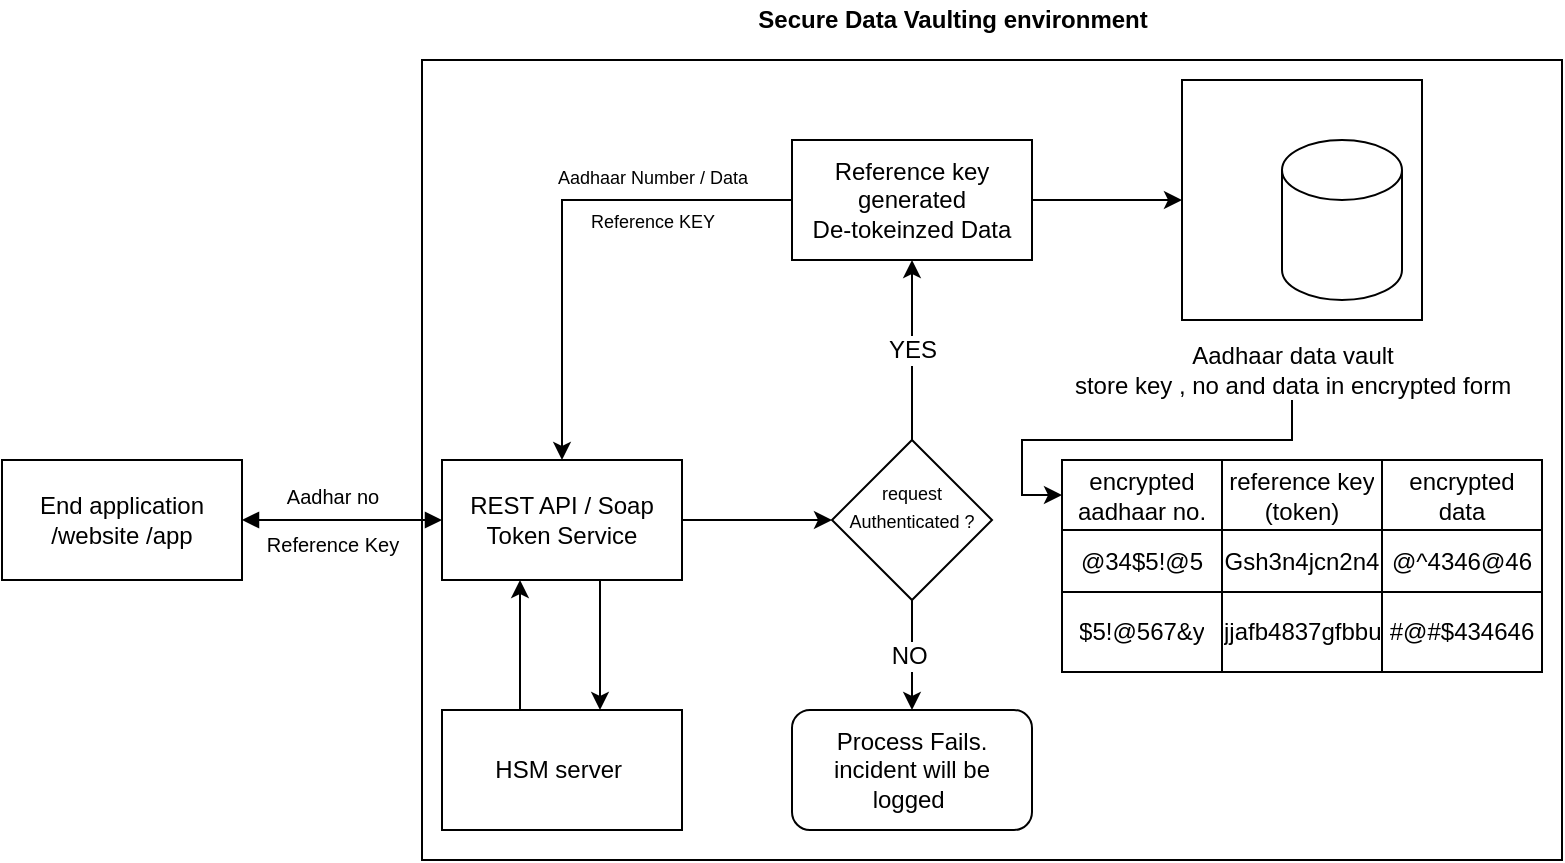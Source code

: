 <mxfile version="17.2.4" type="github"><diagram id="60D864Mp12cOkWGrsAWb" name="Page-1"><mxGraphModel dx="1113" dy="506" grid="1" gridSize="10" guides="1" tooltips="1" connect="1" arrows="1" fold="1" page="1" pageScale="1" pageWidth="827" pageHeight="1169" math="0" shadow="0"><root><mxCell id="0"/><mxCell id="1" parent="0"/><mxCell id="4gj3Y8MqfMDZBSwviN-7-7" value="" style="rounded=0;whiteSpace=wrap;html=1;shadow=0;" vertex="1" parent="1"><mxGeometry x="210" y="200" width="570" height="400" as="geometry"/></mxCell><mxCell id="4gj3Y8MqfMDZBSwviN-7-20" style="edgeStyle=orthogonalEdgeStyle;rounded=0;orthogonalLoop=1;jettySize=auto;html=1;fontFamily=Helvetica;fontSize=12;fontColor=default;" edge="1" parent="1"><mxGeometry relative="1" as="geometry"><mxPoint x="259" y="525" as="sourcePoint"/><mxPoint x="259" y="460" as="targetPoint"/></mxGeometry></mxCell><mxCell id="4gj3Y8MqfMDZBSwviN-7-10" value="HSM server&amp;nbsp;" style="rounded=0;whiteSpace=wrap;html=1;shadow=0;" vertex="1" parent="1"><mxGeometry x="220" y="525" width="120" height="60" as="geometry"/></mxCell><mxCell id="4gj3Y8MqfMDZBSwviN-7-21" style="edgeStyle=orthogonalEdgeStyle;rounded=0;orthogonalLoop=1;jettySize=auto;html=1;fontFamily=Helvetica;fontSize=12;fontColor=default;" edge="1" parent="1"><mxGeometry relative="1" as="geometry"><mxPoint x="299" y="460" as="sourcePoint"/><mxPoint x="299" y="525" as="targetPoint"/></mxGeometry></mxCell><mxCell id="4gj3Y8MqfMDZBSwviN-7-22" style="edgeStyle=orthogonalEdgeStyle;rounded=0;orthogonalLoop=1;jettySize=auto;html=1;fontFamily=Helvetica;fontSize=12;fontColor=default;" edge="1" parent="1" source="4gj3Y8MqfMDZBSwviN-7-11" target="4gj3Y8MqfMDZBSwviN-7-12"><mxGeometry relative="1" as="geometry"/></mxCell><mxCell id="4gj3Y8MqfMDZBSwviN-7-11" value="REST API / Soap&lt;br&gt;Token Service" style="rounded=0;whiteSpace=wrap;html=1;shadow=0;" vertex="1" parent="1"><mxGeometry x="220" y="400" width="120" height="60" as="geometry"/></mxCell><mxCell id="4gj3Y8MqfMDZBSwviN-7-23" value="NO&amp;nbsp;" style="edgeStyle=orthogonalEdgeStyle;rounded=0;orthogonalLoop=1;jettySize=auto;html=1;fontFamily=Helvetica;fontSize=12;fontColor=default;" edge="1" parent="1" source="4gj3Y8MqfMDZBSwviN-7-12" target="4gj3Y8MqfMDZBSwviN-7-13"><mxGeometry relative="1" as="geometry"/></mxCell><mxCell id="4gj3Y8MqfMDZBSwviN-7-24" value="YES" style="edgeStyle=orthogonalEdgeStyle;rounded=0;orthogonalLoop=1;jettySize=auto;html=1;fontFamily=Helvetica;fontSize=12;fontColor=default;" edge="1" parent="1" source="4gj3Y8MqfMDZBSwviN-7-12" target="4gj3Y8MqfMDZBSwviN-7-14"><mxGeometry relative="1" as="geometry"/></mxCell><mxCell id="4gj3Y8MqfMDZBSwviN-7-12" value="&lt;font style=&quot;font-size: 9px&quot;&gt;request Authenticated ?&lt;br&gt;&lt;br&gt;&lt;/font&gt;" style="rhombus;whiteSpace=wrap;html=1;shadow=0;" vertex="1" parent="1"><mxGeometry x="415" y="390" width="80" height="80" as="geometry"/></mxCell><mxCell id="4gj3Y8MqfMDZBSwviN-7-13" value="Process Fails.&lt;br&gt;incident will be logged&amp;nbsp;" style="rounded=1;whiteSpace=wrap;html=1;shadow=0;" vertex="1" parent="1"><mxGeometry x="395" y="525" width="120" height="60" as="geometry"/></mxCell><mxCell id="4gj3Y8MqfMDZBSwviN-7-26" style="edgeStyle=orthogonalEdgeStyle;rounded=0;orthogonalLoop=1;jettySize=auto;html=1;fontFamily=Helvetica;fontSize=12;fontColor=default;" edge="1" parent="1" source="4gj3Y8MqfMDZBSwviN-7-14" target="4gj3Y8MqfMDZBSwviN-7-16"><mxGeometry relative="1" as="geometry"/></mxCell><mxCell id="4gj3Y8MqfMDZBSwviN-7-61" style="edgeStyle=orthogonalEdgeStyle;rounded=0;orthogonalLoop=1;jettySize=auto;html=1;fontFamily=Helvetica;fontSize=9;fontColor=default;" edge="1" parent="1" source="4gj3Y8MqfMDZBSwviN-7-14" target="4gj3Y8MqfMDZBSwviN-7-11"><mxGeometry relative="1" as="geometry"/></mxCell><mxCell id="4gj3Y8MqfMDZBSwviN-7-14" value="Reference key generated&lt;br&gt;De-tokeinzed Data" style="rounded=0;whiteSpace=wrap;html=1;shadow=0;" vertex="1" parent="1"><mxGeometry x="395" y="240" width="120" height="60" as="geometry"/></mxCell><mxCell id="4gj3Y8MqfMDZBSwviN-7-17" value="" style="group;fillColor=#f5f5f5;gradientColor=#B3B3B3;strokeColor=#666666;" vertex="1" connectable="0" parent="1"><mxGeometry x="590" y="210" width="120" height="120" as="geometry"/></mxCell><mxCell id="4gj3Y8MqfMDZBSwviN-7-16" value="" style="rounded=0;whiteSpace=wrap;html=1;shadow=0;" vertex="1" parent="4gj3Y8MqfMDZBSwviN-7-17"><mxGeometry width="120" height="120" as="geometry"/></mxCell><mxCell id="4gj3Y8MqfMDZBSwviN-7-15" value="" style="shape=cylinder3;whiteSpace=wrap;html=1;boundedLbl=1;backgroundOutline=1;size=15;shadow=0;" vertex="1" parent="4gj3Y8MqfMDZBSwviN-7-17"><mxGeometry x="50" y="30" width="60" height="80" as="geometry"/></mxCell><mxCell id="4gj3Y8MqfMDZBSwviN-7-69" style="edgeStyle=orthogonalEdgeStyle;rounded=0;orthogonalLoop=1;jettySize=auto;html=1;fontFamily=Helvetica;fontSize=9;fontColor=default;startArrow=block;startFill=1;endArrow=block;endFill=1;" edge="1" parent="1" source="4gj3Y8MqfMDZBSwviN-7-27" target="4gj3Y8MqfMDZBSwviN-7-11"><mxGeometry relative="1" as="geometry"/></mxCell><mxCell id="4gj3Y8MqfMDZBSwviN-7-27" value="End application /website /app" style="rounded=0;whiteSpace=wrap;html=1;shadow=0;fontFamily=Helvetica;fontSize=12;fontColor=default;strokeColor=default;fillColor=default;" vertex="1" parent="1"><mxGeometry y="400" width="120" height="60" as="geometry"/></mxCell><mxCell id="4gj3Y8MqfMDZBSwviN-7-46" value="" style="shape=table;startSize=0;container=1;collapsible=0;childLayout=tableLayout;fontStyle=1;align=center;rounded=0;shadow=0;fontFamily=Helvetica;fontSize=12;fontColor=default;strokeColor=default;fillColor=default;html=1;" vertex="1" parent="1"><mxGeometry x="530" y="400" width="240" height="106" as="geometry"/></mxCell><mxCell id="4gj3Y8MqfMDZBSwviN-7-47" value="" style="shape=tableRow;horizontal=0;startSize=0;swimlaneHead=0;swimlaneBody=0;top=0;left=0;bottom=0;right=0;collapsible=0;dropTarget=0;fillColor=none;points=[[0,0.5],[1,0.5]];portConstraint=eastwest;rounded=0;shadow=0;fontFamily=Helvetica;fontSize=12;fontColor=default;strokeColor=default;html=1;" vertex="1" parent="4gj3Y8MqfMDZBSwviN-7-46"><mxGeometry width="240" height="35" as="geometry"/></mxCell><mxCell id="4gj3Y8MqfMDZBSwviN-7-48" value="encrypted aadhaar no." style="shape=partialRectangle;html=1;whiteSpace=wrap;connectable=0;fillColor=none;top=0;left=0;bottom=0;right=0;overflow=hidden;rounded=0;shadow=0;fontFamily=Helvetica;fontSize=12;fontColor=default;strokeColor=default;" vertex="1" parent="4gj3Y8MqfMDZBSwviN-7-47"><mxGeometry width="80" height="35" as="geometry"><mxRectangle width="80" height="35" as="alternateBounds"/></mxGeometry></mxCell><mxCell id="4gj3Y8MqfMDZBSwviN-7-49" value="reference key&lt;br&gt;(token)" style="shape=partialRectangle;html=1;whiteSpace=wrap;connectable=0;fillColor=none;top=0;left=0;bottom=0;right=0;overflow=hidden;rounded=0;shadow=0;fontFamily=Helvetica;fontSize=12;fontColor=default;strokeColor=default;" vertex="1" parent="4gj3Y8MqfMDZBSwviN-7-47"><mxGeometry x="80" width="80" height="35" as="geometry"><mxRectangle width="80" height="35" as="alternateBounds"/></mxGeometry></mxCell><mxCell id="4gj3Y8MqfMDZBSwviN-7-50" value="encrypted data" style="shape=partialRectangle;html=1;whiteSpace=wrap;connectable=0;fillColor=none;top=0;left=0;bottom=0;right=0;overflow=hidden;rounded=0;shadow=0;fontFamily=Helvetica;fontSize=12;fontColor=default;strokeColor=default;" vertex="1" parent="4gj3Y8MqfMDZBSwviN-7-47"><mxGeometry x="160" width="80" height="35" as="geometry"><mxRectangle width="80" height="35" as="alternateBounds"/></mxGeometry></mxCell><mxCell id="4gj3Y8MqfMDZBSwviN-7-51" value="" style="shape=tableRow;horizontal=0;startSize=0;swimlaneHead=0;swimlaneBody=0;top=0;left=0;bottom=0;right=0;collapsible=0;dropTarget=0;fillColor=none;points=[[0,0.5],[1,0.5]];portConstraint=eastwest;rounded=0;shadow=0;fontFamily=Helvetica;fontSize=12;fontColor=default;strokeColor=default;html=1;" vertex="1" parent="4gj3Y8MqfMDZBSwviN-7-46"><mxGeometry y="35" width="240" height="31" as="geometry"/></mxCell><mxCell id="4gj3Y8MqfMDZBSwviN-7-52" value="@34$5!@5" style="shape=partialRectangle;html=1;whiteSpace=wrap;connectable=0;fillColor=none;top=0;left=0;bottom=0;right=0;overflow=hidden;rounded=0;shadow=0;fontFamily=Helvetica;fontSize=12;fontColor=default;strokeColor=default;" vertex="1" parent="4gj3Y8MqfMDZBSwviN-7-51"><mxGeometry width="80" height="31" as="geometry"><mxRectangle width="80" height="31" as="alternateBounds"/></mxGeometry></mxCell><mxCell id="4gj3Y8MqfMDZBSwviN-7-53" value="Gsh3n4jcn2n4" style="shape=partialRectangle;html=1;whiteSpace=wrap;connectable=0;fillColor=none;top=0;left=0;bottom=0;right=0;overflow=hidden;rounded=0;shadow=0;fontFamily=Helvetica;fontSize=12;fontColor=default;strokeColor=default;" vertex="1" parent="4gj3Y8MqfMDZBSwviN-7-51"><mxGeometry x="80" width="80" height="31" as="geometry"><mxRectangle width="80" height="31" as="alternateBounds"/></mxGeometry></mxCell><mxCell id="4gj3Y8MqfMDZBSwviN-7-54" value="@^4346@46" style="shape=partialRectangle;html=1;whiteSpace=wrap;connectable=0;fillColor=none;top=0;left=0;bottom=0;right=0;overflow=hidden;rounded=0;shadow=0;fontFamily=Helvetica;fontSize=12;fontColor=default;strokeColor=default;" vertex="1" parent="4gj3Y8MqfMDZBSwviN-7-51"><mxGeometry x="160" width="80" height="31" as="geometry"><mxRectangle width="80" height="31" as="alternateBounds"/></mxGeometry></mxCell><mxCell id="4gj3Y8MqfMDZBSwviN-7-55" value="" style="shape=tableRow;horizontal=0;startSize=0;swimlaneHead=0;swimlaneBody=0;top=0;left=0;bottom=0;right=0;collapsible=0;dropTarget=0;fillColor=none;points=[[0,0.5],[1,0.5]];portConstraint=eastwest;rounded=0;shadow=0;fontFamily=Helvetica;fontSize=12;fontColor=default;strokeColor=default;html=1;" vertex="1" parent="4gj3Y8MqfMDZBSwviN-7-46"><mxGeometry y="66" width="240" height="40" as="geometry"/></mxCell><mxCell id="4gj3Y8MqfMDZBSwviN-7-56" value="&lt;span&gt;$5!@567&amp;amp;y&lt;/span&gt;" style="shape=partialRectangle;html=1;whiteSpace=wrap;connectable=0;fillColor=none;top=0;left=0;bottom=0;right=0;overflow=hidden;rounded=0;shadow=0;fontFamily=Helvetica;fontSize=12;fontColor=default;strokeColor=default;" vertex="1" parent="4gj3Y8MqfMDZBSwviN-7-55"><mxGeometry width="80" height="40" as="geometry"><mxRectangle width="80" height="40" as="alternateBounds"/></mxGeometry></mxCell><mxCell id="4gj3Y8MqfMDZBSwviN-7-57" value="jjafb4837gfbbu" style="shape=partialRectangle;html=1;whiteSpace=wrap;connectable=0;fillColor=none;top=0;left=0;bottom=0;right=0;overflow=hidden;rounded=0;shadow=0;fontFamily=Helvetica;fontSize=12;fontColor=default;strokeColor=default;" vertex="1" parent="4gj3Y8MqfMDZBSwviN-7-55"><mxGeometry x="80" width="80" height="40" as="geometry"><mxRectangle width="80" height="40" as="alternateBounds"/></mxGeometry></mxCell><mxCell id="4gj3Y8MqfMDZBSwviN-7-58" value="&lt;span&gt;#@#$434646&lt;/span&gt;" style="shape=partialRectangle;html=1;whiteSpace=wrap;connectable=0;fillColor=none;top=0;left=0;bottom=0;right=0;overflow=hidden;rounded=0;shadow=0;fontFamily=Helvetica;fontSize=12;fontColor=default;strokeColor=default;" vertex="1" parent="4gj3Y8MqfMDZBSwviN-7-55"><mxGeometry x="160" width="80" height="40" as="geometry"><mxRectangle width="80" height="40" as="alternateBounds"/></mxGeometry></mxCell><mxCell id="4gj3Y8MqfMDZBSwviN-7-60" style="edgeStyle=orthogonalEdgeStyle;rounded=0;orthogonalLoop=1;jettySize=auto;html=1;fontFamily=Helvetica;fontSize=12;fontColor=default;" edge="1" parent="1" source="4gj3Y8MqfMDZBSwviN-7-59" target="4gj3Y8MqfMDZBSwviN-7-47"><mxGeometry relative="1" as="geometry"/></mxCell><mxCell id="4gj3Y8MqfMDZBSwviN-7-59" value="Aadhaar data vault&lt;br&gt;store key , no and data in encrypted form" style="text;html=1;resizable=0;autosize=1;align=center;verticalAlign=middle;points=[];fillColor=none;strokeColor=none;rounded=0;shadow=0;fontFamily=Helvetica;fontSize=12;fontColor=default;" vertex="1" parent="1"><mxGeometry x="530" y="340" width="230" height="30" as="geometry"/></mxCell><mxCell id="4gj3Y8MqfMDZBSwviN-7-62" value="Aadhaar Number / Data&lt;br&gt;&lt;br&gt;Reference KEY" style="text;html=1;resizable=0;autosize=1;align=center;verticalAlign=middle;points=[];fillColor=none;strokeColor=none;rounded=0;shadow=0;fontFamily=Helvetica;fontSize=9;fontColor=default;" vertex="1" parent="1"><mxGeometry x="270" y="250" width="110" height="40" as="geometry"/></mxCell><mxCell id="4gj3Y8MqfMDZBSwviN-7-70" value="&lt;font style=&quot;font-size: 10px&quot;&gt;Aadhar no&lt;br&gt;&lt;br&gt;Reference Key&lt;/font&gt;" style="text;html=1;resizable=0;autosize=1;align=center;verticalAlign=middle;points=[];fillColor=none;strokeColor=none;rounded=0;shadow=0;fontFamily=Helvetica;fontSize=9;fontColor=default;" vertex="1" parent="1"><mxGeometry x="125" y="410" width="80" height="40" as="geometry"/></mxCell><mxCell id="4gj3Y8MqfMDZBSwviN-7-71" value="&lt;font style=&quot;font-size: 12px&quot;&gt;&lt;b&gt;Secure Data Vaulting environment&lt;/b&gt;&lt;/font&gt;" style="text;html=1;resizable=0;autosize=1;align=center;verticalAlign=middle;points=[];fillColor=none;strokeColor=none;rounded=0;shadow=0;fontFamily=Helvetica;fontSize=9;fontColor=default;" vertex="1" parent="1"><mxGeometry x="370" y="170" width="210" height="20" as="geometry"/></mxCell></root></mxGraphModel></diagram></mxfile>